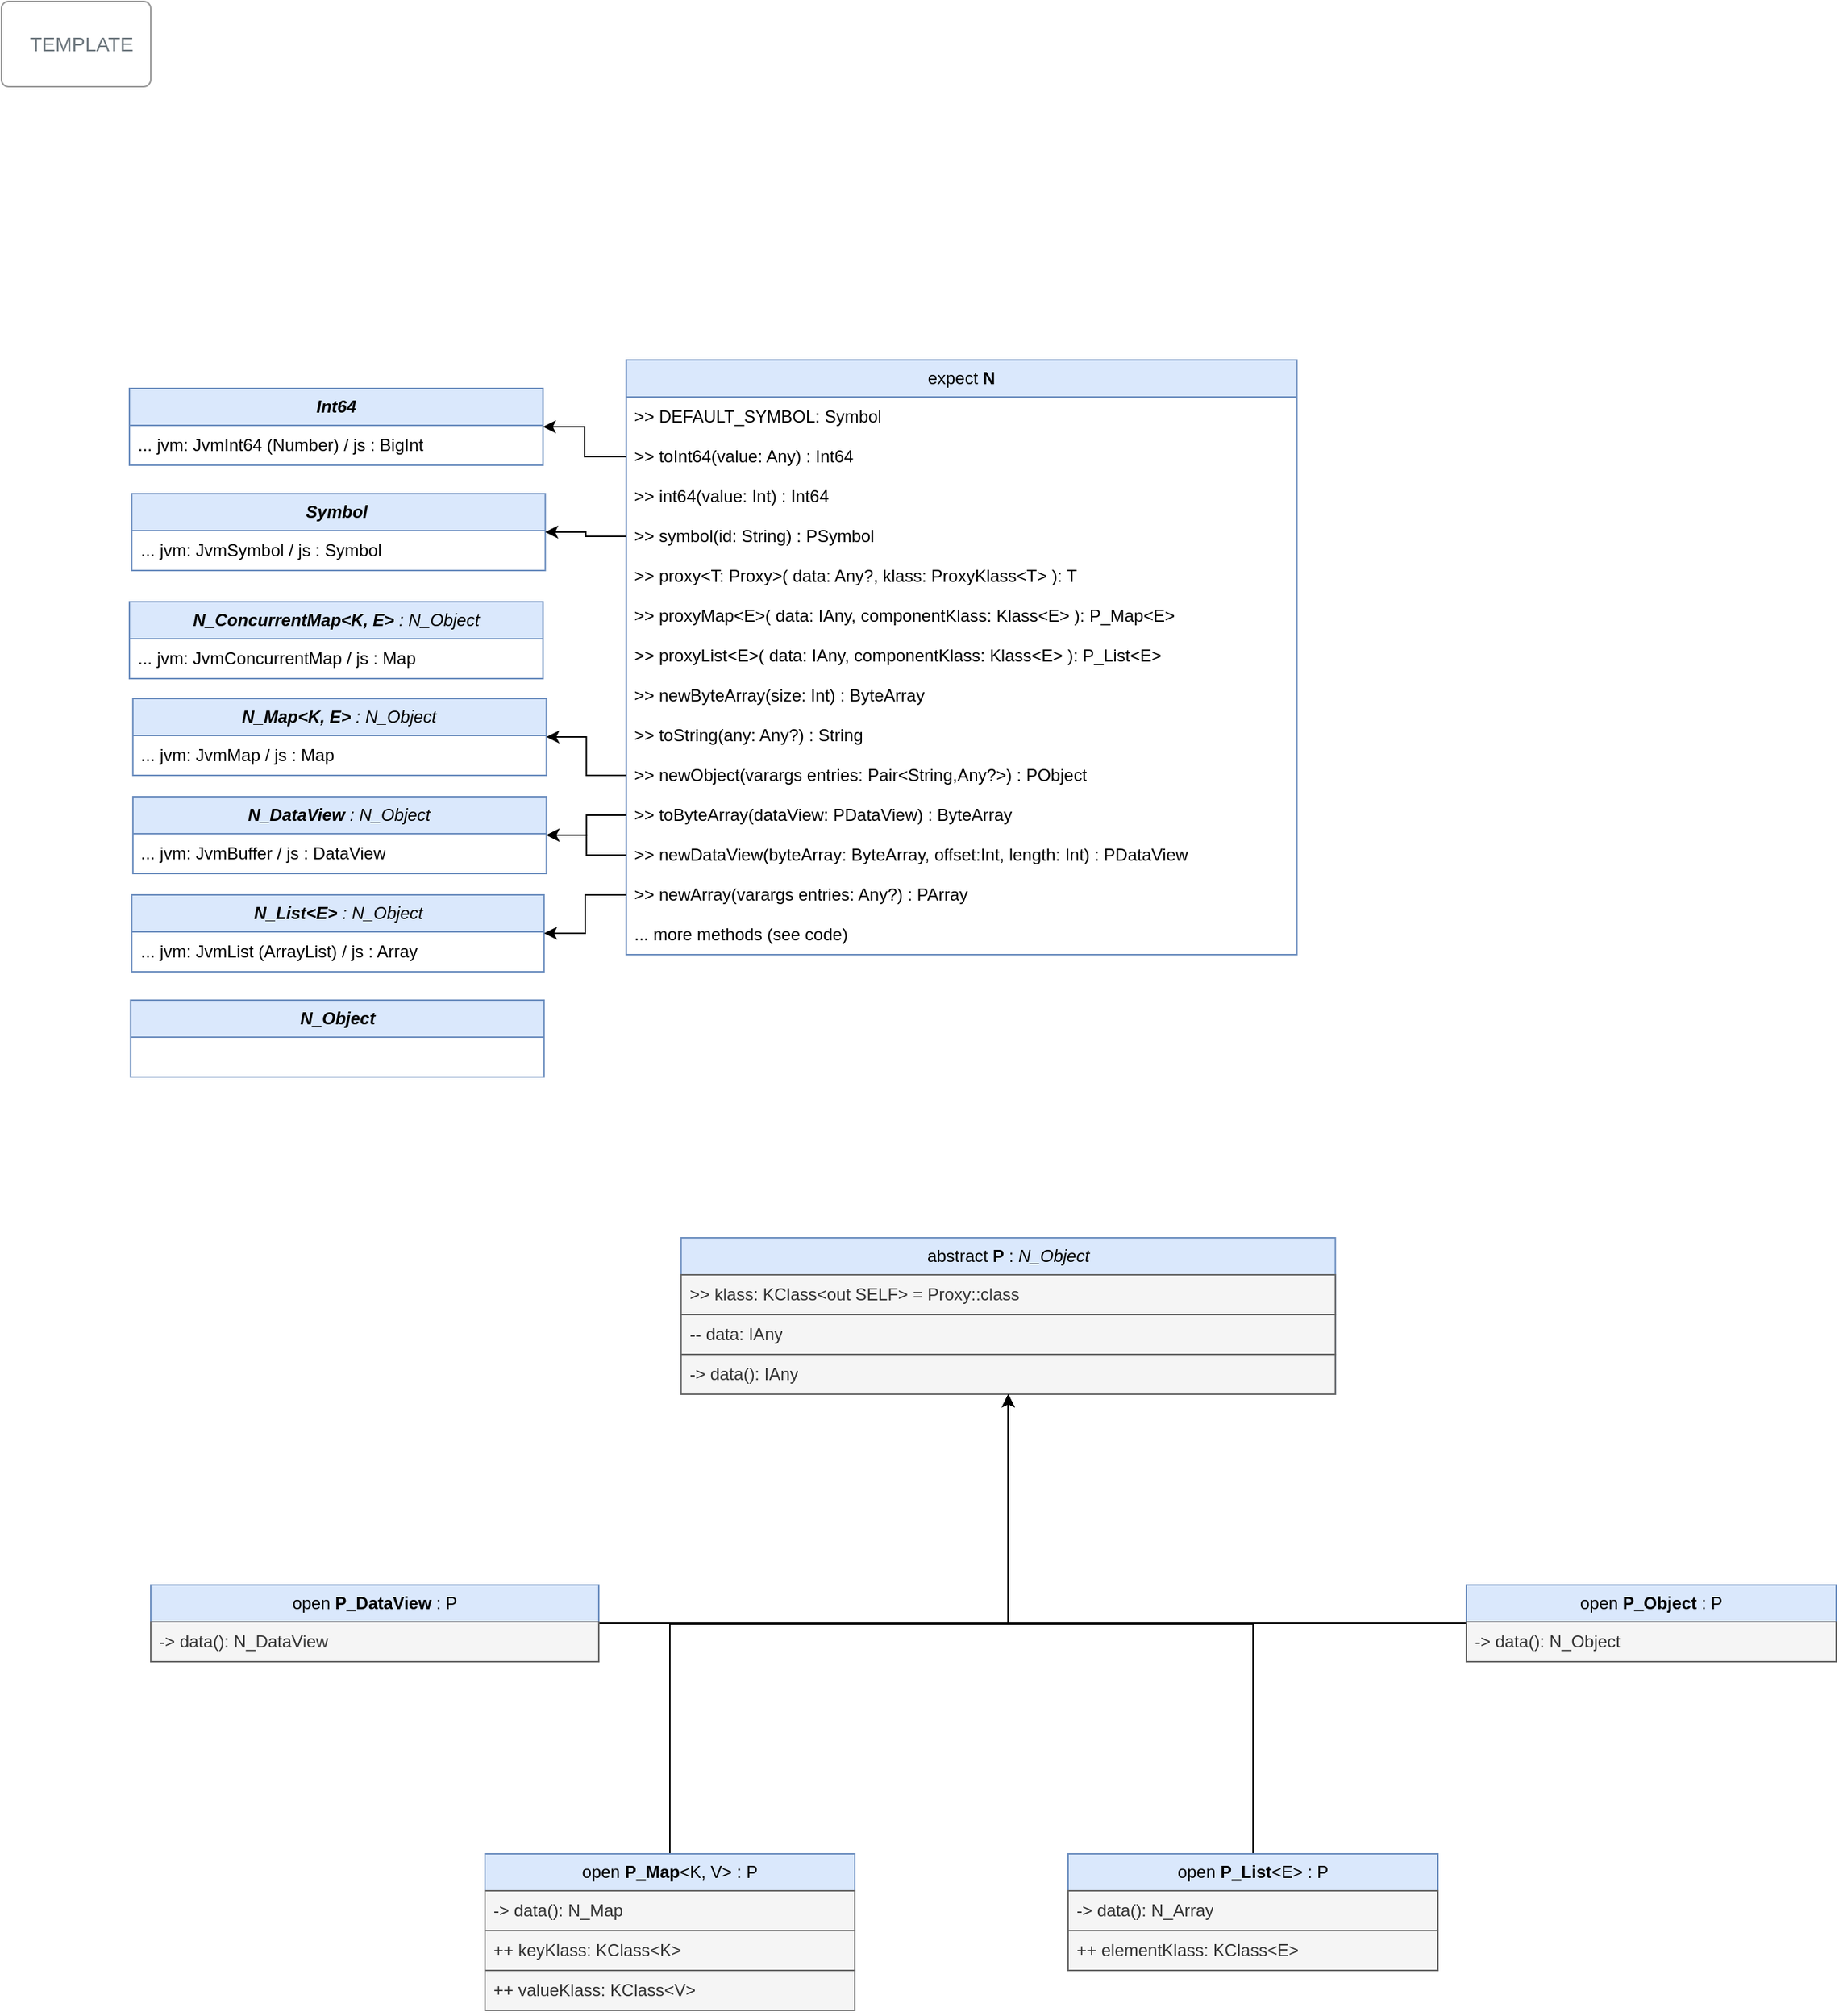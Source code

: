 <mxfile version="22.1.2" type="device">
  <diagram name="Page-1" id="c7558073-3199-34d8-9f00-42111426c3f3">
    <mxGraphModel dx="1742" dy="828" grid="1" gridSize="10" guides="1" tooltips="1" connect="1" arrows="1" fold="1" page="1" pageScale="1" pageWidth="4681" pageHeight="3300" background="none" math="0" shadow="0">
      <root>
        <mxCell id="0" />
        <mxCell id="1" parent="0" />
        <mxCell id="1qYccRmLHqD2nOXxJYSw-202" value="TEMPLATE" style="html=1;shadow=0;dashed=0;shape=mxgraph.bootstrap.rrect;rSize=5;strokeColor=#999999;strokeWidth=1;fillColor=#FFFFFF;fontColor=#6C767D;whiteSpace=wrap;align=left;verticalAlign=middle;spacingLeft=10;fontSize=14;spacing=10;" parent="1" vertex="1">
          <mxGeometry x="20" y="18" width="105" height="60" as="geometry" />
        </mxCell>
        <mxCell id="P7LG4y36yVNv2cbaxUf2-72" value="&lt;span style=&quot;border-color: var(--border-color);&quot;&gt;&lt;i style=&quot;&quot;&gt;&lt;b&gt;N_List&amp;lt;E&amp;gt;&amp;nbsp;&lt;/b&gt;: N_Object&lt;/i&gt;&lt;br&gt;&lt;/span&gt;" style="swimlane;fontStyle=0;childLayout=stackLayout;horizontal=1;startSize=26;fillColor=#dae8fc;horizontalStack=0;resizeParent=1;resizeParentMax=0;resizeLast=0;collapsible=1;marginBottom=0;whiteSpace=wrap;html=1;strokeColor=#6c8ebf;" parent="1" vertex="1">
          <mxGeometry x="111.62" y="646" width="289.96" height="54" as="geometry" />
        </mxCell>
        <mxCell id="P7LG4y36yVNv2cbaxUf2-550" value="... jvm: JvmList (ArrayList) / js : Array" style="text;align=left;verticalAlign=top;spacingLeft=4;spacingRight=4;overflow=hidden;rotatable=0;points=[[0,0.5],[1,0.5]];portConstraint=eastwest;whiteSpace=wrap;html=1;" parent="P7LG4y36yVNv2cbaxUf2-72" vertex="1">
          <mxGeometry y="26" width="289.96" height="28" as="geometry" />
        </mxCell>
        <mxCell id="P7LG4y36yVNv2cbaxUf2-83" value="&lt;span style=&quot;border-color: var(--border-color);&quot;&gt;expect&lt;i&gt; &lt;/i&gt;&lt;b&gt;N&lt;/b&gt;&lt;br&gt;&lt;/span&gt;" style="swimlane;fontStyle=0;childLayout=stackLayout;horizontal=1;startSize=26;fillColor=#dae8fc;horizontalStack=0;resizeParent=1;resizeParentMax=0;resizeLast=0;collapsible=1;marginBottom=0;whiteSpace=wrap;html=1;strokeColor=#6c8ebf;" parent="1" vertex="1">
          <mxGeometry x="459.33" y="270" width="471.5" height="418" as="geometry" />
        </mxCell>
        <mxCell id="P7LG4y36yVNv2cbaxUf2-685" value="&amp;gt;&amp;gt; DEFAULT_SYMBOL: Symbol" style="text;align=left;verticalAlign=top;spacingLeft=4;spacingRight=4;overflow=hidden;rotatable=0;points=[[0,0.5],[1,0.5]];portConstraint=eastwest;whiteSpace=wrap;html=1;" parent="P7LG4y36yVNv2cbaxUf2-83" vertex="1">
          <mxGeometry y="26" width="471.5" height="28" as="geometry" />
        </mxCell>
        <mxCell id="P7LG4y36yVNv2cbaxUf2-481" value="&amp;gt;&amp;gt; toInt64(value: Any) : Int64" style="text;align=left;verticalAlign=top;spacingLeft=4;spacingRight=4;overflow=hidden;rotatable=0;points=[[0,0.5],[1,0.5]];portConstraint=eastwest;whiteSpace=wrap;html=1;" parent="P7LG4y36yVNv2cbaxUf2-83" vertex="1">
          <mxGeometry y="54" width="471.5" height="28" as="geometry" />
        </mxCell>
        <mxCell id="PtreMAfRORDTyX6bqiL5-5" value="&amp;gt;&amp;gt; int64(value: Int) : Int64" style="text;align=left;verticalAlign=top;spacingLeft=4;spacingRight=4;overflow=hidden;rotatable=0;points=[[0,0.5],[1,0.5]];portConstraint=eastwest;whiteSpace=wrap;html=1;" parent="P7LG4y36yVNv2cbaxUf2-83" vertex="1">
          <mxGeometry y="82" width="471.5" height="28" as="geometry" />
        </mxCell>
        <mxCell id="P7LG4y36yVNv2cbaxUf2-476" value="&amp;gt;&amp;gt; symbol(id: String) : PSymbol" style="text;align=left;verticalAlign=top;spacingLeft=4;spacingRight=4;overflow=hidden;rotatable=0;points=[[0,0.5],[1,0.5]];portConstraint=eastwest;whiteSpace=wrap;html=1;" parent="P7LG4y36yVNv2cbaxUf2-83" vertex="1">
          <mxGeometry y="110" width="471.5" height="28" as="geometry" />
        </mxCell>
        <mxCell id="P7LG4y36yVNv2cbaxUf2-580" value="&amp;gt;&amp;gt; proxy&amp;lt;T: Proxy&amp;gt;( data: Any?, klass: ProxyKlass&amp;lt;T&amp;gt; ): T" style="text;align=left;verticalAlign=top;spacingLeft=4;spacingRight=4;overflow=hidden;rotatable=0;points=[[0,0.5],[1,0.5]];portConstraint=eastwest;whiteSpace=wrap;html=1;" parent="P7LG4y36yVNv2cbaxUf2-83" vertex="1">
          <mxGeometry y="138" width="471.5" height="28" as="geometry" />
        </mxCell>
        <mxCell id="-M7zG6ernFvfqbx9c0Yy-7" value="&amp;gt;&amp;gt; proxyMap&amp;lt;E&amp;gt;( data: IAny, componentKlass: Klass&amp;lt;E&amp;gt; ): P_Map&amp;lt;E&amp;gt;" style="text;align=left;verticalAlign=top;spacingLeft=4;spacingRight=4;overflow=hidden;rotatable=0;points=[[0,0.5],[1,0.5]];portConstraint=eastwest;whiteSpace=wrap;html=1;" parent="P7LG4y36yVNv2cbaxUf2-83" vertex="1">
          <mxGeometry y="166" width="471.5" height="28" as="geometry" />
        </mxCell>
        <mxCell id="-M7zG6ernFvfqbx9c0Yy-10" value="&amp;gt;&amp;gt; proxyList&amp;lt;E&amp;gt;( data: IAny, componentKlass: Klass&amp;lt;E&amp;gt; ): P_List&amp;lt;E&amp;gt;" style="text;align=left;verticalAlign=top;spacingLeft=4;spacingRight=4;overflow=hidden;rotatable=0;points=[[0,0.5],[1,0.5]];portConstraint=eastwest;whiteSpace=wrap;html=1;" parent="P7LG4y36yVNv2cbaxUf2-83" vertex="1">
          <mxGeometry y="194" width="471.5" height="28" as="geometry" />
        </mxCell>
        <mxCell id="P7LG4y36yVNv2cbaxUf2-475" value="&amp;gt;&amp;gt; newByteArray(size: Int) : ByteArray" style="text;align=left;verticalAlign=top;spacingLeft=4;spacingRight=4;overflow=hidden;rotatable=0;points=[[0,0.5],[1,0.5]];portConstraint=eastwest;whiteSpace=wrap;html=1;" parent="P7LG4y36yVNv2cbaxUf2-83" vertex="1">
          <mxGeometry y="222" width="471.5" height="28" as="geometry" />
        </mxCell>
        <mxCell id="P7LG4y36yVNv2cbaxUf2-553" value="&amp;gt;&amp;gt; toString(any: Any?) : String" style="text;align=left;verticalAlign=top;spacingLeft=4;spacingRight=4;overflow=hidden;rotatable=0;points=[[0,0.5],[1,0.5]];portConstraint=eastwest;whiteSpace=wrap;html=1;" parent="P7LG4y36yVNv2cbaxUf2-83" vertex="1">
          <mxGeometry y="250" width="471.5" height="28" as="geometry" />
        </mxCell>
        <mxCell id="P7LG4y36yVNv2cbaxUf2-495" value="&amp;gt;&amp;gt; newObject(varargs entries: Pair&amp;lt;String,Any?&amp;gt;) : PObject" style="text;align=left;verticalAlign=top;spacingLeft=4;spacingRight=4;overflow=hidden;rotatable=0;points=[[0,0.5],[1,0.5]];portConstraint=eastwest;whiteSpace=wrap;html=1;" parent="P7LG4y36yVNv2cbaxUf2-83" vertex="1">
          <mxGeometry y="278" width="471.5" height="28" as="geometry" />
        </mxCell>
        <mxCell id="P7LG4y36yVNv2cbaxUf2-537" value="&amp;gt;&amp;gt; toByteArray(dataView: PDataView) : ByteArray" style="text;align=left;verticalAlign=top;spacingLeft=4;spacingRight=4;overflow=hidden;rotatable=0;points=[[0,0.5],[1,0.5]];portConstraint=eastwest;whiteSpace=wrap;html=1;" parent="P7LG4y36yVNv2cbaxUf2-83" vertex="1">
          <mxGeometry y="306" width="471.5" height="28" as="geometry" />
        </mxCell>
        <mxCell id="P7LG4y36yVNv2cbaxUf2-479" value="&amp;gt;&amp;gt; newDataView(byteArray: ByteArray, offset:Int, length: Int) : PDataView" style="text;align=left;verticalAlign=top;spacingLeft=4;spacingRight=4;overflow=hidden;rotatable=0;points=[[0,0.5],[1,0.5]];portConstraint=eastwest;whiteSpace=wrap;html=1;" parent="P7LG4y36yVNv2cbaxUf2-83" vertex="1">
          <mxGeometry y="334" width="471.5" height="28" as="geometry" />
        </mxCell>
        <mxCell id="P7LG4y36yVNv2cbaxUf2-474" value="&amp;gt;&amp;gt; newArray(varargs entries: Any?) : PArray" style="text;align=left;verticalAlign=top;spacingLeft=4;spacingRight=4;overflow=hidden;rotatable=0;points=[[0,0.5],[1,0.5]];portConstraint=eastwest;whiteSpace=wrap;html=1;" parent="P7LG4y36yVNv2cbaxUf2-83" vertex="1">
          <mxGeometry y="362" width="471.5" height="28" as="geometry" />
        </mxCell>
        <mxCell id="P7LG4y36yVNv2cbaxUf2-500" value="... more methods (see code)" style="text;align=left;verticalAlign=top;spacingLeft=4;spacingRight=4;overflow=hidden;rotatable=0;points=[[0,0.5],[1,0.5]];portConstraint=eastwest;whiteSpace=wrap;html=1;" parent="P7LG4y36yVNv2cbaxUf2-83" vertex="1">
          <mxGeometry y="390" width="471.5" height="28" as="geometry" />
        </mxCell>
        <mxCell id="P7LG4y36yVNv2cbaxUf2-88" value="&lt;span style=&quot;border-color: var(--border-color);&quot;&gt;&lt;i style=&quot;&quot;&gt;&lt;b&gt;N_Map&amp;lt;K, E&amp;gt;&lt;/b&gt; :&amp;nbsp;&lt;/i&gt;&lt;i style=&quot;border-color: var(--border-color);&quot;&gt;N_Object&lt;/i&gt;&lt;br&gt;&lt;/span&gt;" style="swimlane;fontStyle=0;childLayout=stackLayout;horizontal=1;startSize=26;fillColor=#dae8fc;horizontalStack=0;resizeParent=1;resizeParentMax=0;resizeLast=0;collapsible=1;marginBottom=0;whiteSpace=wrap;html=1;strokeColor=#6c8ebf;" parent="1" vertex="1">
          <mxGeometry x="112.41" y="508" width="290.79" height="54" as="geometry" />
        </mxCell>
        <mxCell id="P7LG4y36yVNv2cbaxUf2-546" value="... jvm: JvmMap / js : Map" style="text;align=left;verticalAlign=top;spacingLeft=4;spacingRight=4;overflow=hidden;rotatable=0;points=[[0,0.5],[1,0.5]];portConstraint=eastwest;whiteSpace=wrap;html=1;" parent="P7LG4y36yVNv2cbaxUf2-88" vertex="1">
          <mxGeometry y="26" width="290.79" height="28" as="geometry" />
        </mxCell>
        <mxCell id="P7LG4y36yVNv2cbaxUf2-367" value="&lt;span style=&quot;border-color: var(--border-color);&quot;&gt;abstract &lt;b&gt;P&lt;/b&gt;&amp;nbsp;:&amp;nbsp;&lt;i style=&quot;border-color: var(--border-color);&quot;&gt;N_Object&lt;/i&gt;&lt;br&gt;&lt;/span&gt;" style="swimlane;fontStyle=0;childLayout=stackLayout;horizontal=1;startSize=26;fillColor=#dae8fc;horizontalStack=0;resizeParent=1;resizeParentMax=0;resizeLast=0;collapsible=1;marginBottom=0;whiteSpace=wrap;html=1;strokeColor=#6c8ebf;" parent="1" vertex="1">
          <mxGeometry x="497.85" y="887" width="460" height="110" as="geometry" />
        </mxCell>
        <mxCell id="P7LG4y36yVNv2cbaxUf2-681" value="&amp;gt;&amp;gt; klass: KClass&amp;lt;out SELF&amp;gt; = Proxy::class" style="text;align=left;verticalAlign=top;spacingLeft=4;spacingRight=4;overflow=hidden;rotatable=0;points=[[0,0.5],[1,0.5]];portConstraint=eastwest;whiteSpace=wrap;html=1;fillColor=#f5f5f5;fontColor=#333333;strokeColor=#666666;" parent="P7LG4y36yVNv2cbaxUf2-367" vertex="1">
          <mxGeometry y="26" width="460" height="28" as="geometry" />
        </mxCell>
        <mxCell id="UfRl3wJBrGC50zkCGHNN-46" value="-- data: IAny" style="text;align=left;verticalAlign=top;spacingLeft=4;spacingRight=4;overflow=hidden;rotatable=0;points=[[0,0.5],[1,0.5]];portConstraint=eastwest;whiteSpace=wrap;html=1;fillColor=#f5f5f5;fontColor=#333333;strokeColor=#666666;" parent="P7LG4y36yVNv2cbaxUf2-367" vertex="1">
          <mxGeometry y="54" width="460" height="28" as="geometry" />
        </mxCell>
        <mxCell id="P7LG4y36yVNv2cbaxUf2-540" value="-&amp;gt; data(): IAny" style="text;align=left;verticalAlign=top;spacingLeft=4;spacingRight=4;overflow=hidden;rotatable=0;points=[[0,0.5],[1,0.5]];portConstraint=eastwest;whiteSpace=wrap;html=1;fillColor=#f5f5f5;fontColor=#333333;strokeColor=#666666;" parent="P7LG4y36yVNv2cbaxUf2-367" vertex="1">
          <mxGeometry y="82" width="460" height="28" as="geometry" />
        </mxCell>
        <mxCell id="P7LG4y36yVNv2cbaxUf2-424" value="&lt;span style=&quot;border-color: var(--border-color);&quot;&gt;&lt;i style=&quot;&quot;&gt;&lt;b&gt;N_DataView&lt;/b&gt;&amp;nbsp;:&amp;nbsp;&lt;/i&gt;&lt;i style=&quot;border-color: var(--border-color);&quot;&gt;N_Object&lt;/i&gt;&lt;br&gt;&lt;/span&gt;" style="swimlane;fontStyle=0;childLayout=stackLayout;horizontal=1;startSize=26;fillColor=#dae8fc;horizontalStack=0;resizeParent=1;resizeParentMax=0;resizeLast=0;collapsible=1;marginBottom=0;whiteSpace=wrap;html=1;strokeColor=#6c8ebf;" parent="1" vertex="1">
          <mxGeometry x="112.45" y="577" width="290.75" height="54" as="geometry" />
        </mxCell>
        <mxCell id="P7LG4y36yVNv2cbaxUf2-549" value="... jvm: JvmBuffer / js : DataView" style="text;align=left;verticalAlign=top;spacingLeft=4;spacingRight=4;overflow=hidden;rotatable=0;points=[[0,0.5],[1,0.5]];portConstraint=eastwest;whiteSpace=wrap;html=1;" parent="P7LG4y36yVNv2cbaxUf2-424" vertex="1">
          <mxGeometry y="26" width="290.75" height="28" as="geometry" />
        </mxCell>
        <mxCell id="P7LG4y36yVNv2cbaxUf2-431" value="&lt;span style=&quot;border-color: var(--border-color);&quot;&gt;&lt;b&gt;&lt;i&gt;Int64&lt;/i&gt;&lt;/b&gt;&lt;br&gt;&lt;/span&gt;" style="swimlane;fontStyle=0;childLayout=stackLayout;horizontal=1;startSize=26;fillColor=#dae8fc;horizontalStack=0;resizeParent=1;resizeParentMax=0;resizeLast=0;collapsible=1;marginBottom=0;whiteSpace=wrap;html=1;strokeColor=#6c8ebf;" parent="1" vertex="1">
          <mxGeometry x="110.0" y="290" width="290.79" height="54" as="geometry" />
        </mxCell>
        <mxCell id="P7LG4y36yVNv2cbaxUf2-547" value="... jvm: JvmInt64 (Number) / js : BigInt" style="text;align=left;verticalAlign=top;spacingLeft=4;spacingRight=4;overflow=hidden;rotatable=0;points=[[0,0.5],[1,0.5]];portConstraint=eastwest;whiteSpace=wrap;html=1;" parent="P7LG4y36yVNv2cbaxUf2-431" vertex="1">
          <mxGeometry y="26" width="290.79" height="28" as="geometry" />
        </mxCell>
        <mxCell id="P7LG4y36yVNv2cbaxUf2-437" value="&lt;span style=&quot;border-color: var(--border-color);&quot;&gt;&lt;b&gt;&lt;i&gt;Symbol&amp;nbsp;&lt;/i&gt;&lt;/b&gt;&lt;br&gt;&lt;/span&gt;" style="swimlane;fontStyle=0;childLayout=stackLayout;horizontal=1;startSize=26;fillColor=#dae8fc;horizontalStack=0;resizeParent=1;resizeParentMax=0;resizeLast=0;collapsible=1;marginBottom=0;whiteSpace=wrap;html=1;strokeColor=#6c8ebf;" parent="1" vertex="1">
          <mxGeometry x="111.62" y="364" width="290.75" height="54" as="geometry" />
        </mxCell>
        <mxCell id="P7LG4y36yVNv2cbaxUf2-544" value="... jvm: JvmSymbol / js : Symbol" style="text;align=left;verticalAlign=top;spacingLeft=4;spacingRight=4;overflow=hidden;rotatable=0;points=[[0,0.5],[1,0.5]];portConstraint=eastwest;whiteSpace=wrap;html=1;" parent="P7LG4y36yVNv2cbaxUf2-437" vertex="1">
          <mxGeometry y="26" width="290.75" height="28" as="geometry" />
        </mxCell>
        <mxCell id="P7LG4y36yVNv2cbaxUf2-484" style="edgeStyle=orthogonalEdgeStyle;rounded=0;orthogonalLoop=1;jettySize=auto;html=1;" parent="1" source="P7LG4y36yVNv2cbaxUf2-476" target="P7LG4y36yVNv2cbaxUf2-437" edge="1">
          <mxGeometry relative="1" as="geometry" />
        </mxCell>
        <mxCell id="P7LG4y36yVNv2cbaxUf2-491" style="edgeStyle=orthogonalEdgeStyle;rounded=0;orthogonalLoop=1;jettySize=auto;html=1;" parent="1" source="P7LG4y36yVNv2cbaxUf2-474" target="P7LG4y36yVNv2cbaxUf2-72" edge="1">
          <mxGeometry relative="1" as="geometry" />
        </mxCell>
        <mxCell id="P7LG4y36yVNv2cbaxUf2-499" style="edgeStyle=orthogonalEdgeStyle;rounded=0;orthogonalLoop=1;jettySize=auto;html=1;" parent="1" source="P7LG4y36yVNv2cbaxUf2-495" target="P7LG4y36yVNv2cbaxUf2-88" edge="1">
          <mxGeometry relative="1" as="geometry" />
        </mxCell>
        <mxCell id="P7LG4y36yVNv2cbaxUf2-526" style="edgeStyle=orthogonalEdgeStyle;rounded=0;orthogonalLoop=1;jettySize=auto;html=1;" parent="1" source="P7LG4y36yVNv2cbaxUf2-481" target="P7LG4y36yVNv2cbaxUf2-431" edge="1">
          <mxGeometry relative="1" as="geometry" />
        </mxCell>
        <mxCell id="-M7zG6ernFvfqbx9c0Yy-13" style="edgeStyle=orthogonalEdgeStyle;rounded=0;orthogonalLoop=1;jettySize=auto;html=1;" parent="1" source="P7LG4y36yVNv2cbaxUf2-535" target="P7LG4y36yVNv2cbaxUf2-367" edge="1">
          <mxGeometry relative="1" as="geometry" />
        </mxCell>
        <mxCell id="P7LG4y36yVNv2cbaxUf2-535" value="&lt;span style=&quot;border-color: var(--border-color);&quot;&gt;open &lt;b&gt;P_DataView&lt;/b&gt;&amp;nbsp;: P&lt;br&gt;&lt;/span&gt;" style="swimlane;fontStyle=0;childLayout=stackLayout;horizontal=1;startSize=26;fillColor=#dae8fc;horizontalStack=0;resizeParent=1;resizeParentMax=0;resizeLast=0;collapsible=1;marginBottom=0;whiteSpace=wrap;html=1;strokeColor=#6c8ebf;" parent="1" vertex="1">
          <mxGeometry x="125.0" y="1131" width="315" height="54" as="geometry" />
        </mxCell>
        <mxCell id="-M7zG6ernFvfqbx9c0Yy-25" value="-&amp;gt; data(): N_DataView" style="text;align=left;verticalAlign=top;spacingLeft=4;spacingRight=4;overflow=hidden;rotatable=0;points=[[0,0.5],[1,0.5]];portConstraint=eastwest;whiteSpace=wrap;html=1;fillColor=#f5f5f5;fontColor=#333333;strokeColor=#666666;" parent="P7LG4y36yVNv2cbaxUf2-535" vertex="1">
          <mxGeometry y="26" width="315" height="28" as="geometry" />
        </mxCell>
        <mxCell id="P7LG4y36yVNv2cbaxUf2-581" style="edgeStyle=orthogonalEdgeStyle;rounded=0;orthogonalLoop=1;jettySize=auto;html=1;" parent="1" source="P7LG4y36yVNv2cbaxUf2-479" target="P7LG4y36yVNv2cbaxUf2-424" edge="1">
          <mxGeometry relative="1" as="geometry" />
        </mxCell>
        <mxCell id="P7LG4y36yVNv2cbaxUf2-680" style="edgeStyle=orthogonalEdgeStyle;rounded=0;orthogonalLoop=1;jettySize=auto;html=1;" parent="1" source="P7LG4y36yVNv2cbaxUf2-537" target="P7LG4y36yVNv2cbaxUf2-424" edge="1">
          <mxGeometry relative="1" as="geometry" />
        </mxCell>
        <mxCell id="-M7zG6ernFvfqbx9c0Yy-14" style="edgeStyle=orthogonalEdgeStyle;rounded=0;orthogonalLoop=1;jettySize=auto;html=1;" parent="1" source="UfRl3wJBrGC50zkCGHNN-55" target="P7LG4y36yVNv2cbaxUf2-367" edge="1">
          <mxGeometry relative="1" as="geometry" />
        </mxCell>
        <mxCell id="UfRl3wJBrGC50zkCGHNN-55" value="&lt;span style=&quot;border-color: var(--border-color);&quot;&gt;open&amp;nbsp;&lt;b&gt;P_Object&amp;nbsp;&lt;/b&gt;: P&lt;br&gt;&lt;/span&gt;" style="swimlane;fontStyle=0;childLayout=stackLayout;horizontal=1;startSize=26;fillColor=#dae8fc;horizontalStack=0;resizeParent=1;resizeParentMax=0;resizeLast=0;collapsible=1;marginBottom=0;whiteSpace=wrap;html=1;strokeColor=#6c8ebf;" parent="1" vertex="1">
          <mxGeometry x="1050" y="1131" width="260.01" height="54" as="geometry" />
        </mxCell>
        <mxCell id="-M7zG6ernFvfqbx9c0Yy-27" value="-&amp;gt; data(): N_Object" style="text;align=left;verticalAlign=top;spacingLeft=4;spacingRight=4;overflow=hidden;rotatable=0;points=[[0,0.5],[1,0.5]];portConstraint=eastwest;whiteSpace=wrap;html=1;fillColor=#f5f5f5;fontColor=#333333;strokeColor=#666666;" parent="UfRl3wJBrGC50zkCGHNN-55" vertex="1">
          <mxGeometry y="26" width="260.01" height="28" as="geometry" />
        </mxCell>
        <mxCell id="UfRl3wJBrGC50zkCGHNN-155" value="&lt;span style=&quot;border-color: var(--border-color);&quot;&gt;&lt;b&gt;&lt;i&gt;N_Object&lt;/i&gt;&lt;/b&gt;&lt;br&gt;&lt;/span&gt;" style="swimlane;fontStyle=0;childLayout=stackLayout;horizontal=1;startSize=26;fillColor=#dae8fc;horizontalStack=0;resizeParent=1;resizeParentMax=0;resizeLast=0;collapsible=1;marginBottom=0;whiteSpace=wrap;html=1;strokeColor=#6c8ebf;" parent="1" vertex="1">
          <mxGeometry x="110.83" y="720" width="290.75" height="54" as="geometry" />
        </mxCell>
        <mxCell id="-M7zG6ernFvfqbx9c0Yy-15" style="edgeStyle=orthogonalEdgeStyle;rounded=0;orthogonalLoop=1;jettySize=auto;html=1;" parent="1" source="-M7zG6ernFvfqbx9c0Yy-3" target="P7LG4y36yVNv2cbaxUf2-367" edge="1">
          <mxGeometry relative="1" as="geometry" />
        </mxCell>
        <mxCell id="-M7zG6ernFvfqbx9c0Yy-3" value="&lt;span style=&quot;border-color: var(--border-color);&quot;&gt;open &lt;b&gt;P_Map&lt;/b&gt;&amp;lt;K, V&amp;gt;&lt;b&gt;&amp;nbsp;&lt;/b&gt;: P&lt;br&gt;&lt;/span&gt;" style="swimlane;fontStyle=0;childLayout=stackLayout;horizontal=1;startSize=26;fillColor=#dae8fc;horizontalStack=0;resizeParent=1;resizeParentMax=0;resizeLast=0;collapsible=1;marginBottom=0;whiteSpace=wrap;html=1;strokeColor=#6c8ebf;" parent="1" vertex="1">
          <mxGeometry x="360" y="1320" width="260.01" height="110" as="geometry" />
        </mxCell>
        <mxCell id="-M7zG6ernFvfqbx9c0Yy-26" value="-&amp;gt; data(): N_Map" style="text;align=left;verticalAlign=top;spacingLeft=4;spacingRight=4;overflow=hidden;rotatable=0;points=[[0,0.5],[1,0.5]];portConstraint=eastwest;whiteSpace=wrap;html=1;fillColor=#f5f5f5;fontColor=#333333;strokeColor=#666666;" parent="-M7zG6ernFvfqbx9c0Yy-3" vertex="1">
          <mxGeometry y="26" width="260.01" height="28" as="geometry" />
        </mxCell>
        <mxCell id="4MNqf2URwjktSBHLzpK7-3" value="++ keyKlass: KClass&amp;lt;K&amp;gt;" style="text;align=left;verticalAlign=top;spacingLeft=4;spacingRight=4;overflow=hidden;rotatable=0;points=[[0,0.5],[1,0.5]];portConstraint=eastwest;whiteSpace=wrap;html=1;gradientDirection=east;rounded=0;shadow=0;glass=0;fillColor=#f5f5f5;fontColor=#333333;strokeColor=#666666;" vertex="1" parent="-M7zG6ernFvfqbx9c0Yy-3">
          <mxGeometry y="54" width="260.01" height="28" as="geometry" />
        </mxCell>
        <mxCell id="-M7zG6ernFvfqbx9c0Yy-4" value="++ valueKlass: KClass&amp;lt;V&amp;gt;" style="text;align=left;verticalAlign=top;spacingLeft=4;spacingRight=4;overflow=hidden;rotatable=0;points=[[0,0.5],[1,0.5]];portConstraint=eastwest;whiteSpace=wrap;html=1;gradientDirection=east;rounded=0;shadow=0;glass=0;fillColor=#f5f5f5;fontColor=#333333;strokeColor=#666666;" parent="-M7zG6ernFvfqbx9c0Yy-3" vertex="1">
          <mxGeometry y="82" width="260.01" height="28" as="geometry" />
        </mxCell>
        <mxCell id="-M7zG6ernFvfqbx9c0Yy-17" style="edgeStyle=orthogonalEdgeStyle;rounded=0;orthogonalLoop=1;jettySize=auto;html=1;" parent="1" source="-M7zG6ernFvfqbx9c0Yy-5" target="P7LG4y36yVNv2cbaxUf2-367" edge="1">
          <mxGeometry relative="1" as="geometry" />
        </mxCell>
        <mxCell id="-M7zG6ernFvfqbx9c0Yy-5" value="&lt;span style=&quot;border-color: var(--border-color);&quot;&gt;open &lt;b&gt;P_List&lt;/b&gt;&amp;lt;E&amp;gt;&lt;b&gt;&amp;nbsp;&lt;/b&gt;: P&lt;br&gt;&lt;/span&gt;" style="swimlane;fontStyle=0;childLayout=stackLayout;horizontal=1;startSize=26;fillColor=#dae8fc;horizontalStack=0;resizeParent=1;resizeParentMax=0;resizeLast=0;collapsible=1;marginBottom=0;whiteSpace=wrap;html=1;strokeColor=#6c8ebf;" parent="1" vertex="1">
          <mxGeometry x="770" y="1320" width="260.01" height="82" as="geometry" />
        </mxCell>
        <mxCell id="-M7zG6ernFvfqbx9c0Yy-30" value="-&amp;gt; data(): N_Array" style="text;align=left;verticalAlign=top;spacingLeft=4;spacingRight=4;overflow=hidden;rotatable=0;points=[[0,0.5],[1,0.5]];portConstraint=eastwest;whiteSpace=wrap;html=1;fillColor=#f5f5f5;fontColor=#333333;strokeColor=#666666;" parent="-M7zG6ernFvfqbx9c0Yy-5" vertex="1">
          <mxGeometry y="26" width="260.01" height="28" as="geometry" />
        </mxCell>
        <mxCell id="-M7zG6ernFvfqbx9c0Yy-6" value="++ elementKlass: KClass&amp;lt;E&amp;gt;" style="text;align=left;verticalAlign=top;spacingLeft=4;spacingRight=4;overflow=hidden;rotatable=0;points=[[0,0.5],[1,0.5]];portConstraint=eastwest;whiteSpace=wrap;html=1;gradientDirection=east;rounded=0;shadow=0;glass=0;fillColor=#f5f5f5;fontColor=#333333;strokeColor=#666666;" parent="-M7zG6ernFvfqbx9c0Yy-5" vertex="1">
          <mxGeometry y="54" width="260.01" height="28" as="geometry" />
        </mxCell>
        <mxCell id="4MNqf2URwjktSBHLzpK7-1" value="&lt;span style=&quot;border-color: var(--border-color);&quot;&gt;&lt;i style=&quot;&quot;&gt;&lt;b&gt;N_ConcurrentMap&amp;lt;K, E&amp;gt;&lt;/b&gt; :&amp;nbsp;&lt;/i&gt;&lt;i style=&quot;border-color: var(--border-color);&quot;&gt;N_Object&lt;/i&gt;&lt;br&gt;&lt;/span&gt;" style="swimlane;fontStyle=0;childLayout=stackLayout;horizontal=1;startSize=26;fillColor=#dae8fc;horizontalStack=0;resizeParent=1;resizeParentMax=0;resizeLast=0;collapsible=1;marginBottom=0;whiteSpace=wrap;html=1;strokeColor=#6c8ebf;" vertex="1" parent="1">
          <mxGeometry x="110.0" y="440" width="290.79" height="54" as="geometry" />
        </mxCell>
        <mxCell id="4MNqf2URwjktSBHLzpK7-2" value="... jvm: JvmConcurrentMap / js : Map" style="text;align=left;verticalAlign=top;spacingLeft=4;spacingRight=4;overflow=hidden;rotatable=0;points=[[0,0.5],[1,0.5]];portConstraint=eastwest;whiteSpace=wrap;html=1;" vertex="1" parent="4MNqf2URwjktSBHLzpK7-1">
          <mxGeometry y="26" width="290.79" height="28" as="geometry" />
        </mxCell>
      </root>
    </mxGraphModel>
  </diagram>
</mxfile>
